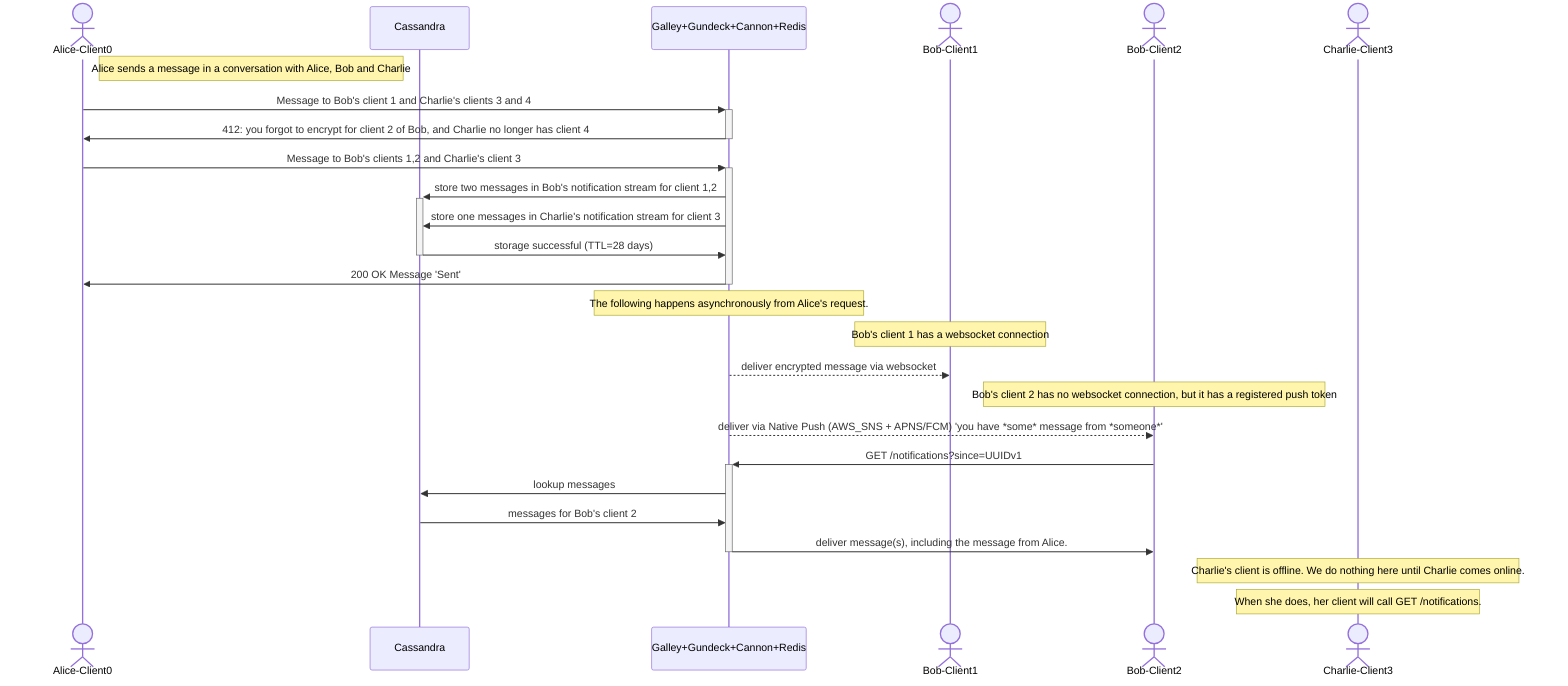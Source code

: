 %% The message sending
sequenceDiagram
    actor A as Alice-Client0
    participant C as Cassandra
    participant G as Galley+Gundeck+Cannon+Redis
    actor B1 as Bob-Client1
    actor B2 as Bob-Client2
    actor C3 as Charlie-Client3

    Note right of A: Alice sends a message in a conversation with Alice, Bob and Charlie
    A->>+G: Message to Bob's client 1 and Charlie's clients 3 and 4
    G->>-A: 412: you forgot to encrypt for client 2 of Bob, and Charlie no longer has client 4
    A->>+G: Message to Bob's clients 1,2 and Charlie's client 3
    %%this logic is encoded inside Gundeck's Push.hs
    G->>+C: store two messages in Bob's notification stream for client 1,2
    G->>C: store one messages in Charlie's notification stream for client 3
    C->>-G: storage successful (TTL=28 days)
    G->>-A: 200 OK Message 'Sent'
    Note over G: The following happens asynchronously from Alice's request.
    Note over B1: Bob's client 1 has a websocket connection
    G-->>B1: deliver encrypted message via websocket
    Note over B2: Bob's client 2 has no websocket connection, but it has a registered push token
    G-->>B2: deliver via Native Push (AWS_SNS + APNS/FCM) 'you have *some* message from *someone*'
    B2->>+G: GET /notifications?since=UUIDv1
    G->>C: lookup messages
    C->>G: messages for Bob's client 2
    G->>-B2: deliver message(s), including the message from Alice.
    Note over C3: Charlie's client is offline. We do nothing here until Charlie comes online.
    Note over C3: When she does, her client will call GET /notifications.



%% edge case: if transient=true (I think maybe used for calling (?), do NOT store in cassandra (isnt' this, uh, a proteus problem actually if you get lots of calls)
